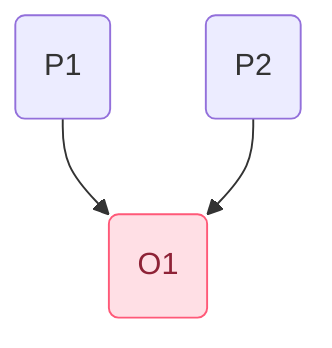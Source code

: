 flowchart TB
    O1(O1)
    P1(P1)
    P2(P2)

    P1 & P2 --> O1

    O1:::Rose
    classDef Peach stroke-width:1px, stroke-dasharray:none, stroke:#FBB35A, fill:#FFEFDB, color:#8F632D

    classDef Rose stroke-width:1px, stroke-dasharray:none, stroke:#FF5978, fill:#FFDFE5, color:#8E2236